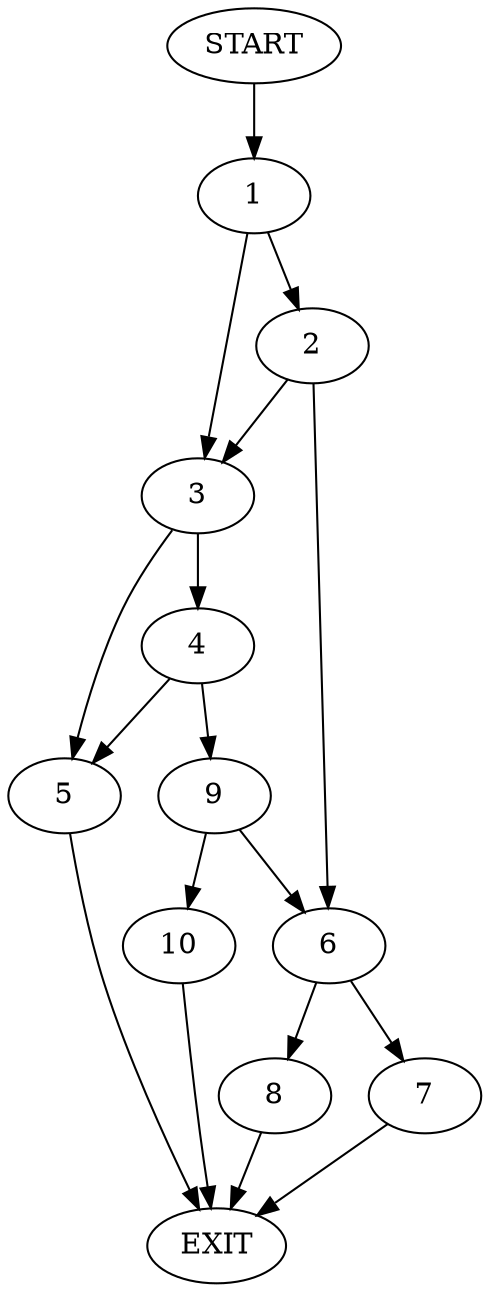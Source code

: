 digraph {
0 [label="START"]
11 [label="EXIT"]
0 -> 1
1 -> 2
1 -> 3
3 -> 4
3 -> 5
2 -> 6
2 -> 3
6 -> 7
6 -> 8
4 -> 9
4 -> 5
5 -> 11
9 -> 6
9 -> 10
10 -> 11
8 -> 11
7 -> 11
}
